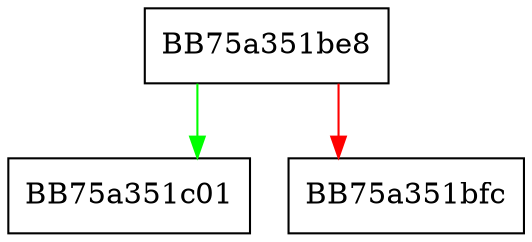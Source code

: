 digraph _Check_grow_by_1 {
  node [shape="box"];
  graph [splines=ortho];
  BB75a351be8 -> BB75a351c01 [color="green"];
  BB75a351be8 -> BB75a351bfc [color="red"];
}